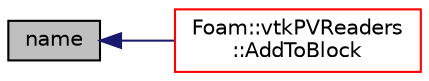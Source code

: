 digraph "name"
{
  bgcolor="transparent";
  edge [fontname="Helvetica",fontsize="10",labelfontname="Helvetica",labelfontsize="10"];
  node [fontname="Helvetica",fontsize="10",shape=record];
  rankdir="LR";
  Node1 [label="name",height=0.2,width=0.4,color="black", fillcolor="grey75", style="filled", fontcolor="black"];
  Node1 -> Node2 [dir="back",color="midnightblue",fontsize="10",style="solid",fontname="Helvetica"];
  Node2 [label="Foam::vtkPVReaders\l::AddToBlock",height=0.2,width=0.4,color="red",URL="$a11075.html#a7cdc02b6bb650c025fc7b6cca670a484",tooltip="Convenience method use to convert the readers from VTK 5. "];
}
